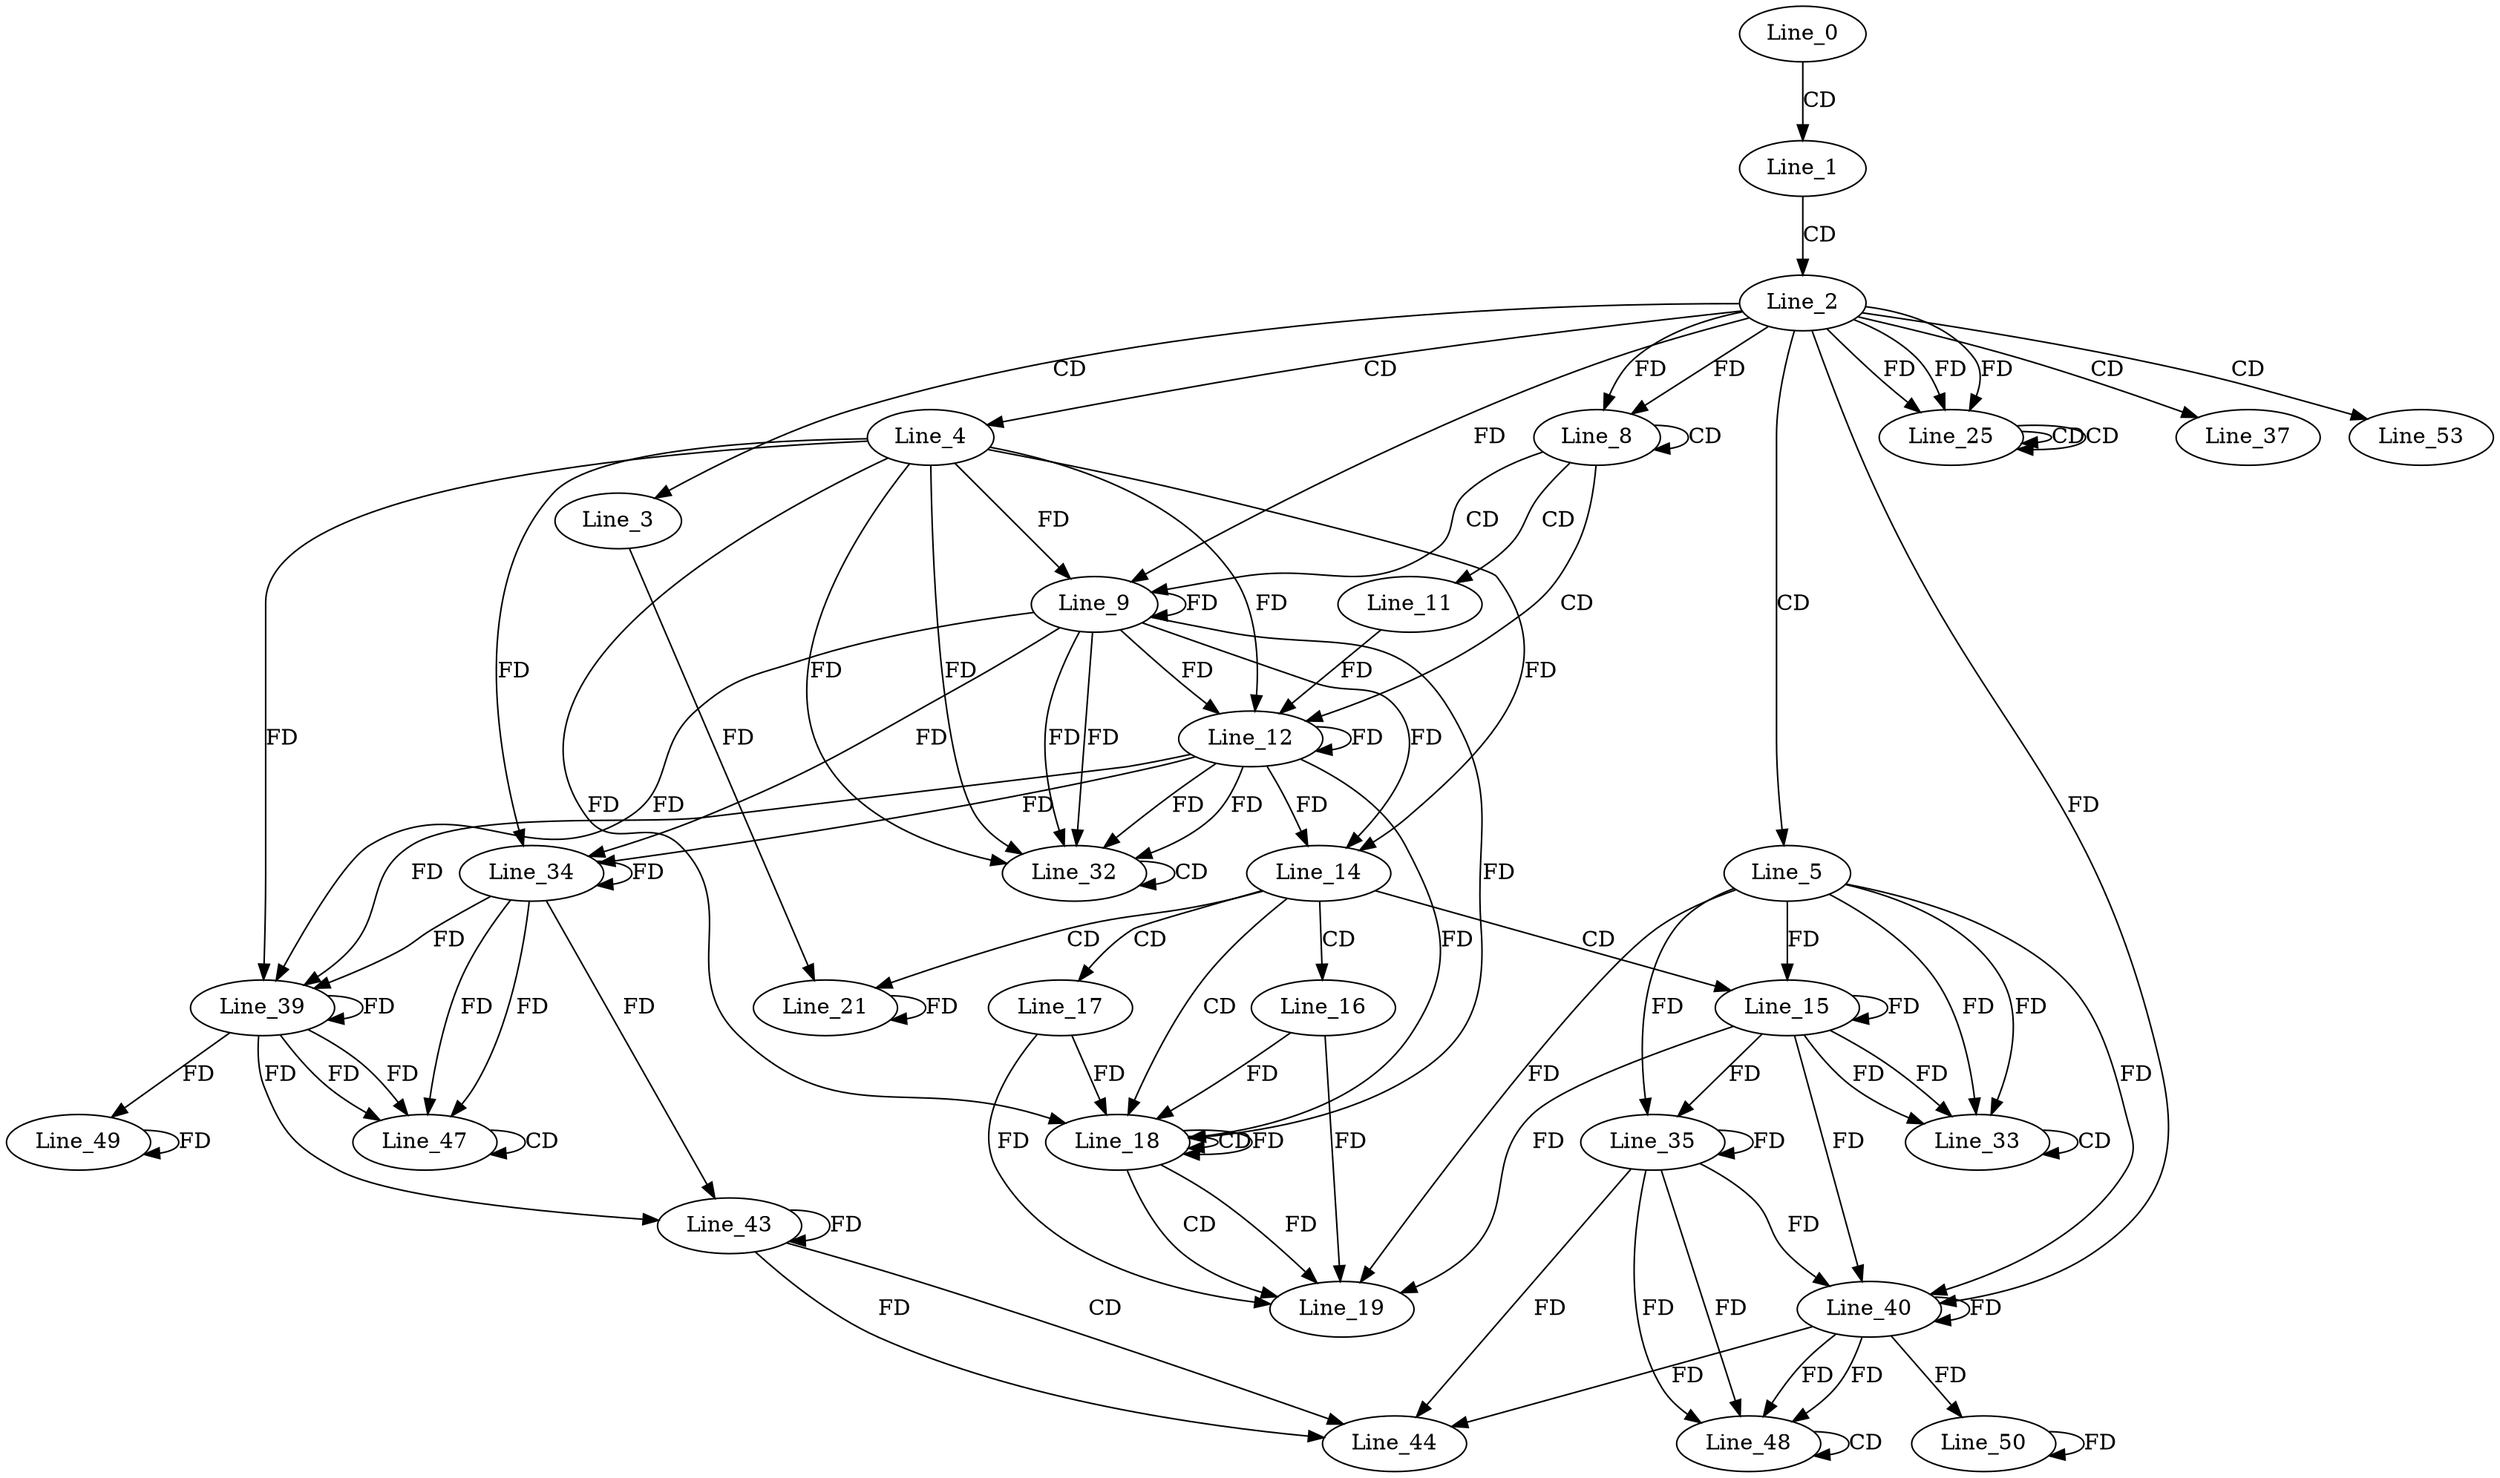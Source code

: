 digraph G {
  Line_0;
  Line_1;
  Line_2;
  Line_3;
  Line_4;
  Line_5;
  Line_8;
  Line_8;
  Line_9;
  Line_9;
  Line_11;
  Line_12;
  Line_12;
  Line_14;
  Line_15;
  Line_16;
  Line_17;
  Line_18;
  Line_18;
  Line_18;
  Line_19;
  Line_21;
  Line_25;
  Line_25;
  Line_25;
  Line_32;
  Line_32;
  Line_33;
  Line_33;
  Line_34;
  Line_35;
  Line_37;
  Line_39;
  Line_40;
  Line_40;
  Line_43;
  Line_43;
  Line_43;
  Line_44;
  Line_47;
  Line_47;
  Line_48;
  Line_48;
  Line_49;
  Line_50;
  Line_53;
  Line_0 -> Line_1 [ label="CD" ];
  Line_1 -> Line_2 [ label="CD" ];
  Line_2 -> Line_3 [ label="CD" ];
  Line_2 -> Line_4 [ label="CD" ];
  Line_2 -> Line_5 [ label="CD" ];
  Line_2 -> Line_8 [ label="FD" ];
  Line_8 -> Line_8 [ label="CD" ];
  Line_2 -> Line_8 [ label="FD" ];
  Line_8 -> Line_9 [ label="CD" ];
  Line_4 -> Line_9 [ label="FD" ];
  Line_9 -> Line_9 [ label="FD" ];
  Line_2 -> Line_9 [ label="FD" ];
  Line_8 -> Line_11 [ label="CD" ];
  Line_8 -> Line_12 [ label="CD" ];
  Line_4 -> Line_12 [ label="FD" ];
  Line_9 -> Line_12 [ label="FD" ];
  Line_12 -> Line_12 [ label="FD" ];
  Line_11 -> Line_12 [ label="FD" ];
  Line_4 -> Line_14 [ label="FD" ];
  Line_9 -> Line_14 [ label="FD" ];
  Line_12 -> Line_14 [ label="FD" ];
  Line_14 -> Line_15 [ label="CD" ];
  Line_5 -> Line_15 [ label="FD" ];
  Line_15 -> Line_15 [ label="FD" ];
  Line_14 -> Line_16 [ label="CD" ];
  Line_14 -> Line_17 [ label="CD" ];
  Line_14 -> Line_18 [ label="CD" ];
  Line_18 -> Line_18 [ label="CD" ];
  Line_18 -> Line_18 [ label="FD" ];
  Line_16 -> Line_18 [ label="FD" ];
  Line_4 -> Line_18 [ label="FD" ];
  Line_9 -> Line_18 [ label="FD" ];
  Line_12 -> Line_18 [ label="FD" ];
  Line_17 -> Line_18 [ label="FD" ];
  Line_18 -> Line_19 [ label="CD" ];
  Line_5 -> Line_19 [ label="FD" ];
  Line_15 -> Line_19 [ label="FD" ];
  Line_17 -> Line_19 [ label="FD" ];
  Line_18 -> Line_19 [ label="FD" ];
  Line_16 -> Line_19 [ label="FD" ];
  Line_14 -> Line_21 [ label="CD" ];
  Line_3 -> Line_21 [ label="FD" ];
  Line_21 -> Line_21 [ label="FD" ];
  Line_2 -> Line_25 [ label="FD" ];
  Line_25 -> Line_25 [ label="CD" ];
  Line_2 -> Line_25 [ label="FD" ];
  Line_25 -> Line_25 [ label="CD" ];
  Line_2 -> Line_25 [ label="FD" ];
  Line_4 -> Line_32 [ label="FD" ];
  Line_9 -> Line_32 [ label="FD" ];
  Line_12 -> Line_32 [ label="FD" ];
  Line_32 -> Line_32 [ label="CD" ];
  Line_4 -> Line_32 [ label="FD" ];
  Line_9 -> Line_32 [ label="FD" ];
  Line_12 -> Line_32 [ label="FD" ];
  Line_5 -> Line_33 [ label="FD" ];
  Line_15 -> Line_33 [ label="FD" ];
  Line_33 -> Line_33 [ label="CD" ];
  Line_5 -> Line_33 [ label="FD" ];
  Line_15 -> Line_33 [ label="FD" ];
  Line_4 -> Line_34 [ label="FD" ];
  Line_9 -> Line_34 [ label="FD" ];
  Line_12 -> Line_34 [ label="FD" ];
  Line_34 -> Line_34 [ label="FD" ];
  Line_5 -> Line_35 [ label="FD" ];
  Line_15 -> Line_35 [ label="FD" ];
  Line_35 -> Line_35 [ label="FD" ];
  Line_2 -> Line_37 [ label="CD" ];
  Line_4 -> Line_39 [ label="FD" ];
  Line_9 -> Line_39 [ label="FD" ];
  Line_12 -> Line_39 [ label="FD" ];
  Line_34 -> Line_39 [ label="FD" ];
  Line_39 -> Line_39 [ label="FD" ];
  Line_5 -> Line_40 [ label="FD" ];
  Line_15 -> Line_40 [ label="FD" ];
  Line_35 -> Line_40 [ label="FD" ];
  Line_40 -> Line_40 [ label="FD" ];
  Line_2 -> Line_40 [ label="FD" ];
  Line_43 -> Line_43 [ label="FD" ];
  Line_34 -> Line_43 [ label="FD" ];
  Line_39 -> Line_43 [ label="FD" ];
  Line_43 -> Line_44 [ label="CD" ];
  Line_35 -> Line_44 [ label="FD" ];
  Line_40 -> Line_44 [ label="FD" ];
  Line_43 -> Line_44 [ label="FD" ];
  Line_34 -> Line_47 [ label="FD" ];
  Line_39 -> Line_47 [ label="FD" ];
  Line_47 -> Line_47 [ label="CD" ];
  Line_34 -> Line_47 [ label="FD" ];
  Line_39 -> Line_47 [ label="FD" ];
  Line_35 -> Line_48 [ label="FD" ];
  Line_40 -> Line_48 [ label="FD" ];
  Line_48 -> Line_48 [ label="CD" ];
  Line_35 -> Line_48 [ label="FD" ];
  Line_40 -> Line_48 [ label="FD" ];
  Line_39 -> Line_49 [ label="FD" ];
  Line_49 -> Line_49 [ label="FD" ];
  Line_40 -> Line_50 [ label="FD" ];
  Line_50 -> Line_50 [ label="FD" ];
  Line_2 -> Line_53 [ label="CD" ];
}
